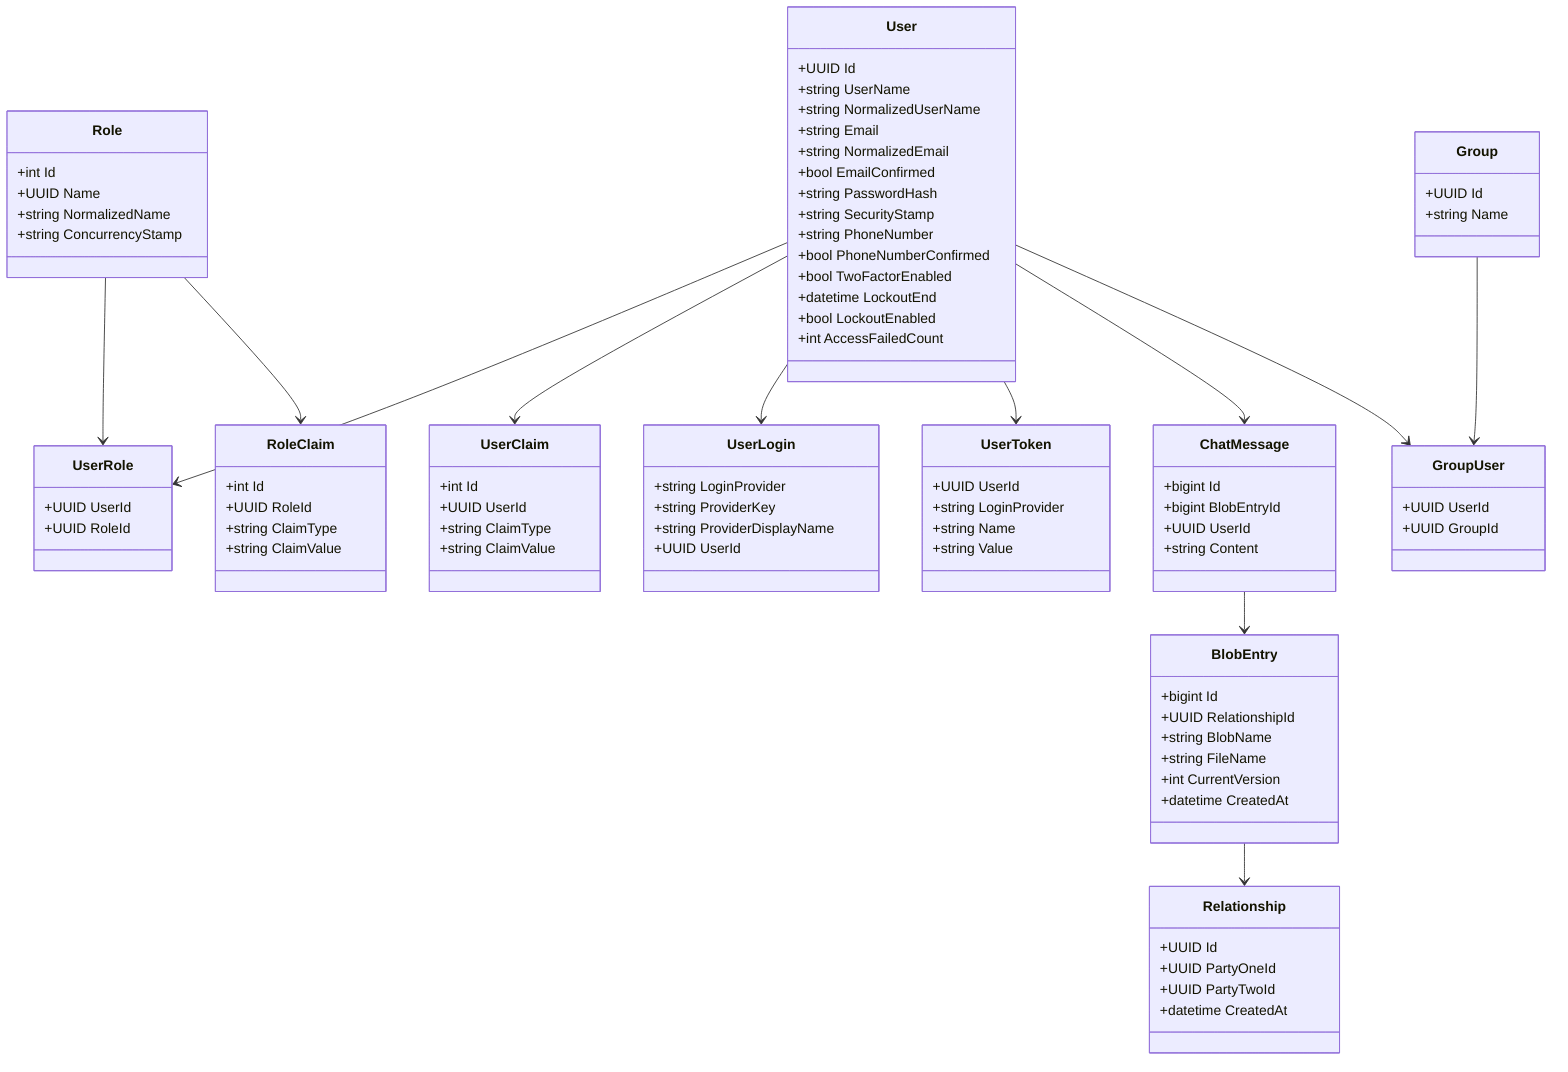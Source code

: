 classDiagram
    class User {
        +UUID Id
        +string UserName
        +string NormalizedUserName
        +string Email
        +string NormalizedEmail
        +bool EmailConfirmed
        +string PasswordHash
        +string SecurityStamp
        +string PhoneNumber
        +bool PhoneNumberConfirmed
        +bool TwoFactorEnabled
        +datetime LockoutEnd
        +bool LockoutEnabled
        +int AccessFailedCount
    }

    class Role {
        +int Id
        +UUID Name
        +string NormalizedName
        +string ConcurrencyStamp
    }

    class UserRole {
        +UUID UserId
        +UUID RoleId
    }

    class RoleClaim {
        +int Id
        +UUID RoleId
        +string ClaimType
        +string ClaimValue
    }

    class UserClaim {
        +int Id
        +UUID UserId
        +string ClaimType
        +string ClaimValue
    }

    class UserLogin {
        +string LoginProvider
        +string ProviderKey
        +string ProviderDisplayName
        +UUID UserId
    }

    class UserToken {
        +UUID UserId
        +string LoginProvider
        +string Name
        +string Value
    }

    class ChatMessage {
        +bigint Id
        +bigint BlobEntryId
        +UUID UserId
        +string Content
    }

    class BlobEntry {
        +bigint Id
        +UUID RelationshipId
        +string BlobName
        +string FileName
        +int CurrentVersion
        +datetime CreatedAt
    }

    class Group {
        +UUID Id
        +string Name
    }

    class GroupUser {
        +UUID UserId
        +UUID GroupId
    }

    class Relationship {
        +UUID Id
        +UUID PartyOneId
        +UUID PartyTwoId
        +datetime CreatedAt
    }

    %% Relationships
    User --> UserRole
    Role --> UserRole
    Role --> RoleClaim
    User --> UserClaim
    User --> UserLogin
    User --> UserToken
    User --> ChatMessage
    User --> GroupUser
    Group --> GroupUser
    ChatMessage --> BlobEntry
    BlobEntry --> Relationship